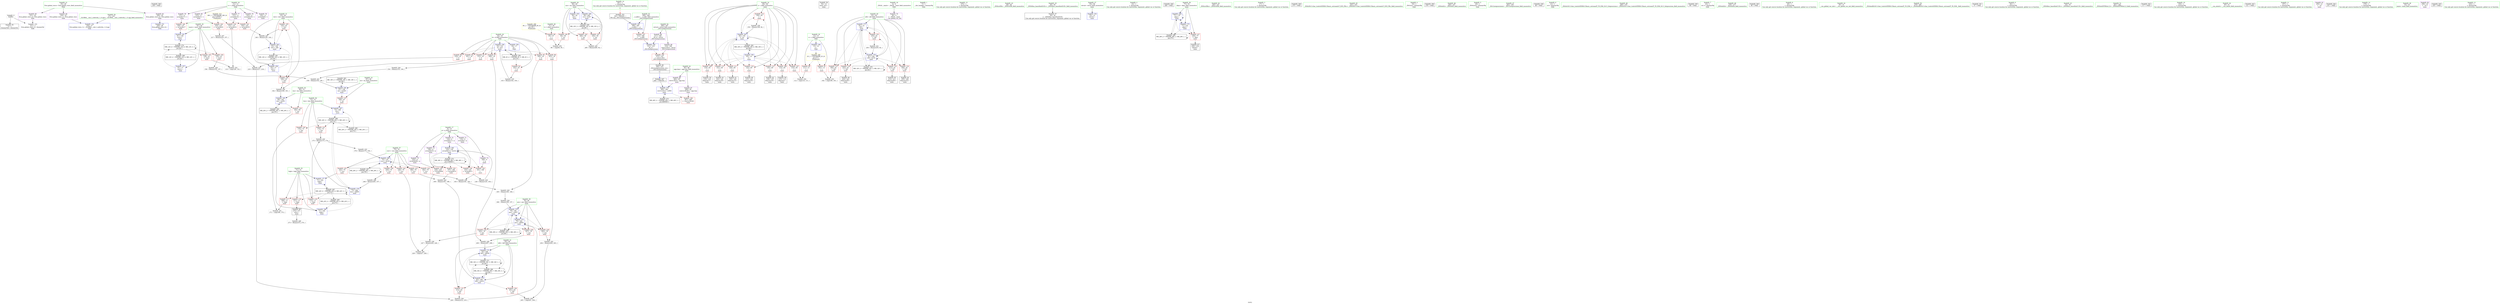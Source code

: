 digraph "SVFG" {
	label="SVFG";

	Node0x55c12ba11480 [shape=record,color=grey,label="{NodeID: 0\nNullPtr}"];
	Node0x55c12ba11480 -> Node0x55c12ba37900[style=solid];
	Node0x55c12ba11480 -> Node0x55c12ba3da50[style=solid];
	Node0x55c12ba6cf40 [shape=record,color=black,label="{NodeID: 346\n259 = PHI()\n}"];
	Node0x55c12ba50790 [shape=record,color=black,label="{NodeID: 263\nMR_18V_2 = PHI(MR_18V_3, MR_18V_1, )\npts\{68 \}\n}"];
	Node0x55c12ba50790 -> Node0x55c12ba3e370[style=dashed];
	Node0x55c12ba3f070 [shape=record,color=blue,label="{NodeID: 180\n59\<--285\nzzz\<--inc67\nmain\n}"];
	Node0x55c12ba3f070 -> Node0x55c12ba4f390[style=dashed];
	Node0x55c12ba36b20 [shape=record,color=red,label="{NodeID: 97\n208\<--16\n\<--d\nmain\n}"];
	Node0x55c12ba36b20 -> Node0x55c12ba44990[style=solid];
	Node0x55c12ba346d0 [shape=record,color=green,label="{NodeID: 14\n261\<--1\n\<--dummyObj\nCan only get source location for instruction, argument, global var or function.|{<s0>11}}"];
	Node0x55c12ba346d0:s0 -> Node0x55c12ba6d440[style=solid,color=red];
	Node0x55c12ba36660 [shape=record,color=red,label="{NodeID: 111\n129\<--65\n\<--i\nmain\n}"];
	Node0x55c12ba36660 -> Node0x55c12ba37e40[style=solid];
	Node0x55c12ba35170 [shape=record,color=green,label="{NodeID: 28\n57\<--58\nt\<--t_field_insensitive\nmain\n}"];
	Node0x55c12ba35170 -> Node0x55c12ba36cc0[style=solid];
	Node0x55c12ba3c300 [shape=record,color=red,label="{NodeID: 125\n242\<--75\n\<--curr\nmain\n}"];
	Node0x55c12ba3c300 -> Node0x55c12ba3ee00[style=solid];
	Node0x55c12ba35cd0 [shape=record,color=green,label="{NodeID: 42\n85\<--86\nagg.tmp\<--agg.tmp_field_insensitive\nmain\n}"];
	Node0x55c12ba35cd0 -> Node0x55c12ba39320[style=solid];
	Node0x55c12ba35cd0 -> Node0x55c12ba393f0[style=solid];
	Node0x55c12ba3ce60 [shape=record,color=red,label="{NodeID: 139\n132\<--131\n\<--arrayidx14\nmain\n}"];
	Node0x55c12ba3ce60 -> Node0x55c12ba44e10[style=solid];
	Node0x55c12ba37a00 [shape=record,color=black,label="{NodeID: 56\n54\<--14\nmain_ret\<--\nmain\n}"];
	Node0x55c12ba43610 [shape=record,color=grey,label="{NodeID: 236\n183 = Binary(181, 182, )\n}"];
	Node0x55c12ba43610 -> Node0x55c12ba42b90[style=solid];
	Node0x55c12ba3da50 [shape=record,color=blue, style = dotted,label="{NodeID: 153\n331\<--3\nllvm.global_ctors_2\<--dummyVal\nGlob }"];
	Node0x55c12ba38590 [shape=record,color=purple,label="{NodeID: 70\n36\<--4\n\<--_ZStL8__ioinit\n__cxx_global_var_init\n}"];
	Node0x55c12ba44b10 [shape=record,color=grey,label="{NodeID: 250\n229 = cmp(227, 228, )\n}"];
	Node0x55c12ba3e5e0 [shape=record,color=blue,label="{NodeID: 167\n73\<--166\nlow\<--\nmain\n}"];
	Node0x55c12ba3e5e0 -> Node0x55c12ba58890[style=dashed];
	Node0x55c12ba39120 [shape=record,color=purple,label="{NodeID: 84\n330\<--25\nllvm.global_ctors_1\<--llvm.global_ctors\nGlob }"];
	Node0x55c12ba39120 -> Node0x55c12ba3d950[style=solid];
	Node0x55c12ba11b40 [shape=record,color=green,label="{NodeID: 1\n7\<--1\n__dso_handle\<--dummyObj\nGlob }"];
	Node0x55c12ba6d040 [shape=record,color=black,label="{NodeID: 347\n260 = PHI(304, )\n}"];
	Node0x55c12ba6d040 -> Node0x55c12ba3efa0[style=solid];
	Node0x55c12ba50c90 [shape=record,color=black,label="{NodeID: 264\nMR_20V_2 = PHI(MR_20V_3, MR_20V_1, )\npts\{70 \}\n}"];
	Node0x55c12ba50c90 -> Node0x55c12ba3e440[style=dashed];
	Node0x55c12ba3f140 [shape=record,color=blue,label="{NodeID: 181\n308\<--305\n__n.addr\<--__n\n_ZSt12setprecisioni\n}"];
	Node0x55c12ba3f140 -> Node0x55c12ba3d4e0[style=dashed];
	Node0x55c12ba36bf0 [shape=record,color=red,label="{NodeID: 98\n218\<--16\n\<--d\nmain\n}"];
	Node0x55c12ba36bf0 -> Node0x55c12ba43790[style=solid];
	Node0x55c12ba34760 [shape=record,color=green,label="{NodeID: 15\n274\<--1\n\<--dummyObj\nCan only get source location for instruction, argument, global var or function.}"];
	Node0x55c12ba36730 [shape=record,color=red,label="{NodeID: 112\n135\<--65\n\<--i\nmain\n}"];
	Node0x55c12ba36730 -> Node0x55c12ba37f10[style=solid];
	Node0x55c12ba35240 [shape=record,color=green,label="{NodeID: 29\n59\<--60\nzzz\<--zzz_field_insensitive\nmain\n}"];
	Node0x55c12ba35240 -> Node0x55c12ba36d90[style=solid];
	Node0x55c12ba35240 -> Node0x55c12ba36e60[style=solid];
	Node0x55c12ba35240 -> Node0x55c12ba36f30[style=solid];
	Node0x55c12ba35240 -> Node0x55c12ba3dc20[style=solid];
	Node0x55c12ba35240 -> Node0x55c12ba3f070[style=solid];
	Node0x55c12ba3c3d0 [shape=record,color=red,label="{NodeID: 126\n245\<--75\n\<--curr\nmain\n}"];
	Node0x55c12ba3c3d0 -> Node0x55c12ba44810[style=solid];
	Node0x55c12ba35da0 [shape=record,color=green,label="{NodeID: 43\n89\<--90\n_ZNSirsERi\<--_ZNSirsERi_field_insensitive\n}"];
	Node0x55c12ba3cf30 [shape=record,color=red,label="{NodeID: 140\n138\<--137\n\<--arrayidx17\nmain\n}"];
	Node0x55c12ba3cf30 -> Node0x55c12ba3e100[style=solid];
	Node0x55c12ba37ad0 [shape=record,color=black,label="{NodeID: 57\n38\<--39\n\<--_ZNSt8ios_base4InitD1Ev\nCan only get source location for instruction, argument, global var or function.}"];
	Node0x55c12ba43790 [shape=record,color=grey,label="{NodeID: 237\n219 = Binary(217, 218, )\n}"];
	Node0x55c12ba43790 -> Node0x55c12ba43910[style=solid];
	Node0x55c12ba3db50 [shape=record,color=blue,label="{NodeID: 154\n55\<--14\nretval\<--\nmain\n}"];
	Node0x55c12ba38660 [shape=record,color=purple,label="{NodeID: 71\n116\<--8\narrayidx\<--p\nmain\n}"];
	Node0x55c12ba44c90 [shape=record,color=grey,label="{NodeID: 251\n171 = cmp(169, 170, )\n}"];
	Node0x55c12ba3e6b0 [shape=record,color=blue,label="{NodeID: 168\n75\<--176\ncurr\<--div24\nmain\n}"];
	Node0x55c12ba3e6b0 -> Node0x55c12ba3c090[style=dashed];
	Node0x55c12ba3e6b0 -> Node0x55c12ba3c160[style=dashed];
	Node0x55c12ba3e6b0 -> Node0x55c12ba3c230[style=dashed];
	Node0x55c12ba3e6b0 -> Node0x55c12ba3c300[style=dashed];
	Node0x55c12ba3e6b0 -> Node0x55c12ba3c3d0[style=dashed];
	Node0x55c12ba3e6b0 -> Node0x55c12ba3e6b0[style=dashed];
	Node0x55c12ba3e6b0 -> Node0x55c12ba51b90[style=dashed];
	Node0x55c12ba39220 [shape=record,color=purple,label="{NodeID: 85\n331\<--25\nllvm.global_ctors_2\<--llvm.global_ctors\nGlob }"];
	Node0x55c12ba39220 -> Node0x55c12ba3da50[style=solid];
	Node0x55c12ba15340 [shape=record,color=green,label="{NodeID: 2\n14\<--1\n\<--dummyObj\nCan only get source location for instruction, argument, global var or function.}"];
	Node0x55c12ba6d1d0 [shape=record,color=black,label="{NodeID: 348\n268 = PHI()\n}"];
	Node0x55c12ba51190 [shape=record,color=black,label="{NodeID: 265\nMR_22V_2 = PHI(MR_22V_4, MR_22V_1, )\npts\{72 \}\n}"];
	Node0x55c12ba51190 -> Node0x55c12ba3e510[style=dashed];
	Node0x55c12ba3f210 [shape=record,color=blue,label="{NodeID: 182\n311\<--312\n_M_n\<--\n_ZSt12setprecisioni\n}"];
	Node0x55c12ba3f210 -> Node0x55c12ba3d5b0[style=dashed];
	Node0x55c12ba36cc0 [shape=record,color=red,label="{NodeID: 99\n95\<--57\n\<--t\nmain\n}"];
	Node0x55c12ba36cc0 -> Node0x55c12ba3ab90[style=solid];
	Node0x55c12ba347f0 [shape=record,color=green,label="{NodeID: 16\n4\<--6\n_ZStL8__ioinit\<--_ZStL8__ioinit_field_insensitive\nGlob }"];
	Node0x55c12ba347f0 -> Node0x55c12ba38590[style=solid];
	Node0x55c12ba36800 [shape=record,color=red,label="{NodeID: 113\n141\<--65\n\<--i\nmain\n}"];
	Node0x55c12ba36800 -> Node0x55c12ba37fe0[style=solid];
	Node0x55c12ba35310 [shape=record,color=green,label="{NodeID: 30\n61\<--62\nmaxv\<--maxv_field_insensitive\nmain\n}"];
	Node0x55c12ba35310 -> Node0x55c12ba37000[style=solid];
	Node0x55c12ba35310 -> Node0x55c12ba370d0[style=solid];
	Node0x55c12ba35310 -> Node0x55c12ba3ddc0[style=solid];
	Node0x55c12ba35310 -> Node0x55c12ba3e100[style=solid];
	Node0x55c12ba3c4a0 [shape=record,color=red,label="{NodeID: 127\n239\<--77\n\<--okay\nmain\n}"];
	Node0x55c12ba3c4a0 -> Node0x55c12ba38320[style=solid];
	Node0x55c12ba35e70 [shape=record,color=green,label="{NodeID: 44\n100\<--101\n_ZNSirsERx\<--_ZNSirsERx_field_insensitive\n}"];
	Node0x55c12ba3d000 [shape=record,color=red,label="{NodeID: 141\n144\<--143\n\<--arrayidx19\nmain\n}"];
	Node0x55c12ba3d000 -> Node0x55c12ba42890[style=solid];
	Node0x55c12ba37bd0 [shape=record,color=black,label="{NodeID: 58\n115\<--114\nidxprom\<--\nmain\n}"];
	Node0x55c12ba43910 [shape=record,color=grey,label="{NodeID: 238\n220 = Binary(212, 219, )\n}"];
	Node0x55c12ba43910 -> Node0x55c12ba3eb90[style=solid];
	Node0x55c12ba3dc20 [shape=record,color=blue,label="{NodeID: 155\n59\<--92\nzzz\<--\nmain\n}"];
	Node0x55c12ba3dc20 -> Node0x55c12ba4f390[style=dashed];
	Node0x55c12ba38730 [shape=record,color=purple,label="{NodeID: 72\n124\<--8\narrayidx11\<--p\nmain\n}"];
	Node0x55c12ba38730 -> Node0x55c12ba3cd90[style=solid];
	Node0x55c12ba38730 -> Node0x55c12ba3e030[style=solid];
	Node0x55c12ba44e10 [shape=record,color=grey,label="{NodeID: 252\n133 = cmp(128, 132, )\n}"];
	Node0x55c12ba3e780 [shape=record,color=blue,label="{NodeID: 169\n77\<--179\nokay\<--\nmain\n}"];
	Node0x55c12ba3e780 -> Node0x55c12ba3c4a0[style=dashed];
	Node0x55c12ba3e780 -> Node0x55c12ba3e780[style=dashed];
	Node0x55c12ba3e780 -> Node0x55c12ba3ec60[style=dashed];
	Node0x55c12ba3e780 -> Node0x55c12ba52090[style=dashed];
	Node0x55c12ba39320 [shape=record,color=purple,label="{NodeID: 86\n264\<--85\ncoerce.dive\<--agg.tmp\nmain\n}"];
	Node0x55c12ba39320 -> Node0x55c12ba3efa0[style=solid];
	Node0x55c12ba11dd0 [shape=record,color=green,label="{NodeID: 3\n17\<--1\n\<--dummyObj\nCan only get source location for instruction, argument, global var or function.}"];
	Node0x55c12ba6d2a0 [shape=record,color=black,label="{NodeID: 349\n275 = PHI()\n}"];
	Node0x55c12ba51690 [shape=record,color=black,label="{NodeID: 266\nMR_24V_2 = PHI(MR_24V_4, MR_24V_1, )\npts\{74 \}\n}"];
	Node0x55c12ba51690 -> Node0x55c12ba3e5e0[style=dashed];
	Node0x55c12ba36d90 [shape=record,color=red,label="{NodeID: 100\n94\<--59\n\<--zzz\nmain\n}"];
	Node0x55c12ba36d90 -> Node0x55c12ba3ab90[style=solid];
	Node0x55c12ba34880 [shape=record,color=green,label="{NodeID: 17\n8\<--10\np\<--p_field_insensitive\nGlob }"];
	Node0x55c12ba34880 -> Node0x55c12ba38660[style=solid];
	Node0x55c12ba34880 -> Node0x55c12ba38730[style=solid];
	Node0x55c12ba34880 -> Node0x55c12ba38800[style=solid];
	Node0x55c12ba34880 -> Node0x55c12ba388d0[style=solid];
	Node0x55c12ba34880 -> Node0x55c12ba389a0[style=solid];
	Node0x55c12ba368d0 [shape=record,color=red,label="{NodeID: 114\n149\<--65\n\<--i\nmain\n}"];
	Node0x55c12ba368d0 -> Node0x55c12ba42710[style=solid];
	Node0x55c12ba353e0 [shape=record,color=green,label="{NodeID: 31\n63\<--64\ntotv\<--totv_field_insensitive\nmain\n}"];
	Node0x55c12ba353e0 -> Node0x55c12ba371a0[style=solid];
	Node0x55c12ba353e0 -> Node0x55c12ba36250[style=solid];
	Node0x55c12ba353e0 -> Node0x55c12ba3de90[style=solid];
	Node0x55c12ba353e0 -> Node0x55c12ba3e1d0[style=solid];
	Node0x55c12ba3c570 [shape=record,color=red,label="{NodeID: 128\n202\<--79\n\<--pos\nmain\n}"];
	Node0x55c12ba3c570 -> Node0x55c12ba43f10[style=solid];
	Node0x55c12ba35f40 [shape=record,color=green,label="{NodeID: 45\n252\<--253\n_ZStlsISt11char_traitsIcEERSt13basic_ostreamIcT_ES5_PKc\<--_ZStlsISt11char_traitsIcEERSt13basic_ostreamIcT_ES5_PKc_field_insensitive\n}"];
	Node0x55c12ba3d0d0 [shape=record,color=red,label="{NodeID: 142\n181\<--180\n\<--\nmain\n}"];
	Node0x55c12ba3d0d0 -> Node0x55c12ba43610[style=solid];
	Node0x55c12ba37ca0 [shape=record,color=black,label="{NodeID: 59\n119\<--118\nidxprom7\<--\nmain\n}"];
	Node0x55c12ba43a90 [shape=record,color=grey,label="{NodeID: 239\n156 = Binary(155, 157, )\n}"];
	Node0x55c12ba43a90 -> Node0x55c12ba43d90[style=solid];
	Node0x55c12ba3dcf0 [shape=record,color=blue,label="{NodeID: 156\n16\<--103\nd\<--mul\nmain\n}"];
	Node0x55c12ba3dcf0 -> Node0x55c12ba398d0[style=dashed];
	Node0x55c12ba3dcf0 -> Node0x55c12ba399a0[style=dashed];
	Node0x55c12ba3dcf0 -> Node0x55c12ba39a70[style=dashed];
	Node0x55c12ba3dcf0 -> Node0x55c12ba36a50[style=dashed];
	Node0x55c12ba3dcf0 -> Node0x55c12ba36b20[style=dashed];
	Node0x55c12ba3dcf0 -> Node0x55c12ba36bf0[style=dashed];
	Node0x55c12ba3dcf0 -> Node0x55c12ba4ee90[style=dashed];
	Node0x55c12ba38800 [shape=record,color=purple,label="{NodeID: 73\n180\<--8\n\<--p\nmain\n}"];
	Node0x55c12ba38800 -> Node0x55c12ba3d0d0[style=solid];
	Node0x55c12ba44f90 [shape=record,color=grey,label="{NodeID: 253\n192 = cmp(190, 191, )\n}"];
	Node0x55c12ba3e850 [shape=record,color=blue,label="{NodeID: 170\n79\<--186\npos\<--sub27\nmain\n}"];
	Node0x55c12ba3e850 -> Node0x55c12ba3c570[style=dashed];
	Node0x55c12ba3e850 -> Node0x55c12ba3c640[style=dashed];
	Node0x55c12ba3e850 -> Node0x55c12ba3e850[style=dashed];
	Node0x55c12ba3e850 -> Node0x55c12ba3eb90[style=dashed];
	Node0x55c12ba3e850 -> Node0x55c12ba52590[style=dashed];
	Node0x55c12ba393f0 [shape=record,color=purple,label="{NodeID: 87\n266\<--85\ncoerce.dive61\<--agg.tmp\nmain\n}"];
	Node0x55c12ba393f0 -> Node0x55c12ba3d410[style=solid];
	Node0x55c12ba11e60 [shape=record,color=green,label="{NodeID: 4\n19\<--1\n_ZSt3cin\<--dummyObj\nGlob }"];
	Node0x55c12ba6d370 [shape=record,color=black,label="{NodeID: 350\n278 = PHI()\n}"];
	Node0x55c12ba51b90 [shape=record,color=black,label="{NodeID: 267\nMR_26V_2 = PHI(MR_26V_3, MR_26V_1, )\npts\{76 \}\n}"];
	Node0x55c12ba51b90 -> Node0x55c12ba3e6b0[style=dashed];
	Node0x55c12ba51b90 -> Node0x55c12ba51b90[style=dashed];
	Node0x55c12ba36e60 [shape=record,color=red,label="{NodeID: 101\n254\<--59\n\<--zzz\nmain\n}"];
	Node0x55c12ba34950 [shape=record,color=green,label="{NodeID: 18\n11\<--12\nv\<--v_field_insensitive\nGlob }"];
	Node0x55c12ba34950 -> Node0x55c12ba38a70[style=solid];
	Node0x55c12ba34950 -> Node0x55c12ba38b40[style=solid];
	Node0x55c12ba34950 -> Node0x55c12ba38c10[style=solid];
	Node0x55c12ba34950 -> Node0x55c12ba38ce0[style=solid];
	Node0x55c12ba34950 -> Node0x55c12ba38db0[style=solid];
	Node0x55c12ba3bb60 [shape=record,color=red,label="{NodeID: 115\n166\<--67\n\<--mi\nmain\n}"];
	Node0x55c12ba3bb60 -> Node0x55c12ba3e5e0[style=solid];
	Node0x55c12ba354b0 [shape=record,color=green,label="{NodeID: 32\n65\<--66\ni\<--i_field_insensitive\nmain\n}"];
	Node0x55c12ba354b0 -> Node0x55c12ba36320[style=solid];
	Node0x55c12ba354b0 -> Node0x55c12ba363f0[style=solid];
	Node0x55c12ba354b0 -> Node0x55c12ba364c0[style=solid];
	Node0x55c12ba354b0 -> Node0x55c12ba36590[style=solid];
	Node0x55c12ba354b0 -> Node0x55c12ba36660[style=solid];
	Node0x55c12ba354b0 -> Node0x55c12ba36730[style=solid];
	Node0x55c12ba354b0 -> Node0x55c12ba36800[style=solid];
	Node0x55c12ba354b0 -> Node0x55c12ba368d0[style=solid];
	Node0x55c12ba354b0 -> Node0x55c12ba3df60[style=solid];
	Node0x55c12ba354b0 -> Node0x55c12ba3e2a0[style=solid];
	Node0x55c12ba3c640 [shape=record,color=red,label="{NodeID: 129\n207\<--79\n\<--pos\nmain\n}"];
	Node0x55c12ba3c640 -> Node0x55c12ba44990[style=solid];
	Node0x55c12ba36040 [shape=record,color=green,label="{NodeID: 46\n256\<--257\n_ZNSolsEi\<--_ZNSolsEi_field_insensitive\n}"];
	Node0x55c12ba42710 [shape=record,color=grey,label="{NodeID: 226\n150 = Binary(149, 92, )\n}"];
	Node0x55c12ba42710 -> Node0x55c12ba3e2a0[style=solid];
	Node0x55c12ba3d1a0 [shape=record,color=red,label="{NodeID: 143\n197\<--196\n\<--arrayidx33\nmain\n}"];
	Node0x55c12ba3d1a0 -> Node0x55c12ba44090[style=solid];
	Node0x55c12ba37d70 [shape=record,color=black,label="{NodeID: 60\n123\<--122\nidxprom10\<--\nmain\n}"];
	Node0x55c12ba43c10 [shape=record,color=grey,label="{NodeID: 240\n154 = Binary(153, 104, )\n}"];
	Node0x55c12ba43c10 -> Node0x55c12ba43d90[style=solid];
	Node0x55c12ba3ddc0 [shape=record,color=blue,label="{NodeID: 157\n61\<--17\nmaxv\<--\nmain\n}"];
	Node0x55c12ba3ddc0 -> Node0x55c12ba53e90[style=dashed];
	Node0x55c12ba388d0 [shape=record,color=purple,label="{NodeID: 74\n196\<--8\narrayidx33\<--p\nmain\n}"];
	Node0x55c12ba388d0 -> Node0x55c12ba3d1a0[style=solid];
	Node0x55c12ba45110 [shape=record,color=grey,label="{NodeID: 254\n112 = cmp(110, 111, )\n}"];
	Node0x55c12ba3e920 [shape=record,color=blue,label="{NodeID: 171\n81\<--14\ni28\<--\nmain\n}"];
	Node0x55c12ba3e920 -> Node0x55c12ba3c7e0[style=dashed];
	Node0x55c12ba3e920 -> Node0x55c12ba3c8b0[style=dashed];
	Node0x55c12ba3e920 -> Node0x55c12ba3c980[style=dashed];
	Node0x55c12ba3e920 -> Node0x55c12ba3ca50[style=dashed];
	Node0x55c12ba3e920 -> Node0x55c12ba3cb20[style=dashed];
	Node0x55c12ba3e920 -> Node0x55c12ba3e920[style=dashed];
	Node0x55c12ba3e920 -> Node0x55c12ba3ed30[style=dashed];
	Node0x55c12ba3e920 -> Node0x55c12ba52a90[style=dashed];
	Node0x55c12ba394c0 [shape=record,color=purple,label="{NodeID: 88\n311\<--306\n_M_n\<--retval\n_ZSt12setprecisioni\n}"];
	Node0x55c12ba394c0 -> Node0x55c12ba3f210[style=solid];
	Node0x55c12ba116a0 [shape=record,color=green,label="{NodeID: 5\n20\<--1\n_ZSt4cout\<--dummyObj\nGlob }"];
	Node0x55c12ba6d440 [shape=record,color=black,label="{NodeID: 351\n305 = PHI(261, )\n0th arg _ZSt12setprecisioni }"];
	Node0x55c12ba6d440 -> Node0x55c12ba3f140[style=solid];
	Node0x55c12ba52090 [shape=record,color=black,label="{NodeID: 268\nMR_28V_2 = PHI(MR_28V_3, MR_28V_1, )\npts\{78 \}\n}"];
	Node0x55c12ba52090 -> Node0x55c12ba3e780[style=dashed];
	Node0x55c12ba52090 -> Node0x55c12ba52090[style=dashed];
	Node0x55c12ba36f30 [shape=record,color=red,label="{NodeID: 102\n284\<--59\n\<--zzz\nmain\n}"];
	Node0x55c12ba36f30 -> Node0x55c12ba44390[style=solid];
	Node0x55c12ba34a20 [shape=record,color=green,label="{NodeID: 19\n13\<--15\nc\<--c_field_insensitive\nGlob }"];
	Node0x55c12ba34a20 -> Node0x55c12ba39660[style=solid];
	Node0x55c12ba34a20 -> Node0x55c12ba39730[style=solid];
	Node0x55c12ba34a20 -> Node0x55c12ba3d680[style=solid];
	Node0x55c12ba3bbf0 [shape=record,color=red,label="{NodeID: 116\n164\<--69\n\<--ma\nmain\n}"];
	Node0x55c12ba3bbf0 -> Node0x55c12ba3e510[style=solid];
	Node0x55c12ba35580 [shape=record,color=green,label="{NodeID: 33\n67\<--68\nmi\<--mi_field_insensitive\nmain\n}"];
	Node0x55c12ba35580 -> Node0x55c12ba3bb60[style=solid];
	Node0x55c12ba35580 -> Node0x55c12ba3e370[style=solid];
	Node0x55c12ba5b290 [shape=record,color=yellow,style=double,label="{NodeID: 296\n2V_1 = ENCHI(MR_2V_0)\npts\{15 \}\nFun[main]}"];
	Node0x55c12ba5b290 -> Node0x55c12ba39660[style=dashed];
	Node0x55c12ba5b290 -> Node0x55c12ba39730[style=dashed];
	Node0x55c12ba3c710 [shape=record,color=red,label="{NodeID: 130\n222\<--79\n\<--pos\nmain\n}"];
	Node0x55c12ba3c710 -> Node0x55c12ba42a10[style=solid];
	Node0x55c12ba36140 [shape=record,color=green,label="{NodeID: 47\n262\<--263\n_ZSt12setprecisioni\<--_ZSt12setprecisioni_field_insensitive\n}"];
	Node0x55c12ba42890 [shape=record,color=grey,label="{NodeID: 227\n146 = Binary(145, 144, )\n}"];
	Node0x55c12ba42890 -> Node0x55c12ba3e1d0[style=solid];
	Node0x55c12ba3d270 [shape=record,color=red,label="{NodeID: 144\n216\<--215\n\<--arrayidx41\nmain\n}"];
	Node0x55c12ba3d270 -> Node0x55c12ba44690[style=solid];
	Node0x55c12ba37e40 [shape=record,color=black,label="{NodeID: 61\n130\<--129\nidxprom13\<--\nmain\n}"];
	Node0x55c12ba43d90 [shape=record,color=grey,label="{NodeID: 241\n158 = Binary(154, 156, )\n}"];
	Node0x55c12ba43d90 -> Node0x55c12ba3e370[style=solid];
	Node0x55c12ba3de90 [shape=record,color=blue,label="{NodeID: 158\n63\<--17\ntotv\<--\nmain\n}"];
	Node0x55c12ba3de90 -> Node0x55c12ba371a0[style=dashed];
	Node0x55c12ba3de90 -> Node0x55c12ba36250[style=dashed];
	Node0x55c12ba3de90 -> Node0x55c12ba3e1d0[style=dashed];
	Node0x55c12ba3de90 -> Node0x55c12ba4fd90[style=dashed];
	Node0x55c12ba389a0 [shape=record,color=purple,label="{NodeID: 75\n225\<--8\narrayidx46\<--p\nmain\n}"];
	Node0x55c12ba389a0 -> Node0x55c12ba3d340[style=solid];
	Node0x55c12ba6bf70 [shape=record,color=black,label="{NodeID: 338\n88 = PHI()\n}"];
	Node0x55c12ba3ab90 [shape=record,color=grey,label="{NodeID: 255\n96 = cmp(94, 95, )\n}"];
	Node0x55c12ba3e9f0 [shape=record,color=blue,label="{NodeID: 172\n83\<--199\nleft\<--sub34\nmain\n}"];
	Node0x55c12ba3e9f0 -> Node0x55c12ba3cbf0[style=dashed];
	Node0x55c12ba3e9f0 -> Node0x55c12ba3ccc0[style=dashed];
	Node0x55c12ba3e9f0 -> Node0x55c12ba3eac0[style=dashed];
	Node0x55c12ba3e9f0 -> Node0x55c12ba52f90[style=dashed];
	Node0x55c12ba3e9f0 -> Node0x55c12ba57e90[style=dashed];
	Node0x55c12ba39590 [shape=record,color=purple,label="{NodeID: 89\n314\<--306\ncoerce.dive\<--retval\n_ZSt12setprecisioni\n}"];
	Node0x55c12ba39590 -> Node0x55c12ba3d5b0[style=solid];
	Node0x55c12ba11730 [shape=record,color=green,label="{NodeID: 6\n21\<--1\n.str\<--dummyObj\nGlob }"];
	Node0x55c12ba52590 [shape=record,color=black,label="{NodeID: 269\nMR_30V_2 = PHI(MR_30V_3, MR_30V_1, )\npts\{80 \}\n}"];
	Node0x55c12ba52590 -> Node0x55c12ba3e850[style=dashed];
	Node0x55c12ba52590 -> Node0x55c12ba52590[style=dashed];
	Node0x55c12ba37000 [shape=record,color=red,label="{NodeID: 103\n128\<--61\n\<--maxv\nmain\n}"];
	Node0x55c12ba37000 -> Node0x55c12ba44e10[style=solid];
	Node0x55c12ba34af0 [shape=record,color=green,label="{NodeID: 20\n16\<--18\nd\<--d_field_insensitive\nGlob }"];
	Node0x55c12ba34af0 -> Node0x55c12ba39800[style=solid];
	Node0x55c12ba34af0 -> Node0x55c12ba398d0[style=solid];
	Node0x55c12ba34af0 -> Node0x55c12ba399a0[style=solid];
	Node0x55c12ba34af0 -> Node0x55c12ba39a70[style=solid];
	Node0x55c12ba34af0 -> Node0x55c12ba36a50[style=solid];
	Node0x55c12ba34af0 -> Node0x55c12ba36b20[style=solid];
	Node0x55c12ba34af0 -> Node0x55c12ba36bf0[style=solid];
	Node0x55c12ba34af0 -> Node0x55c12ba3d750[style=solid];
	Node0x55c12ba34af0 -> Node0x55c12ba3dcf0[style=solid];
	Node0x55c12ba3bc80 [shape=record,color=red,label="{NodeID: 117\n169\<--71\n\<--high\nmain\n}"];
	Node0x55c12ba3bc80 -> Node0x55c12ba44c90[style=solid];
	Node0x55c12ba35650 [shape=record,color=green,label="{NodeID: 34\n69\<--70\nma\<--ma_field_insensitive\nmain\n}"];
	Node0x55c12ba35650 -> Node0x55c12ba3bbf0[style=solid];
	Node0x55c12ba35650 -> Node0x55c12ba3e440[style=solid];
	Node0x55c12ba3c7e0 [shape=record,color=red,label="{NodeID: 131\n190\<--81\n\<--i28\nmain\n}"];
	Node0x55c12ba3c7e0 -> Node0x55c12ba44f90[style=solid];
	Node0x55c12ba37260 [shape=record,color=green,label="{NodeID: 48\n269\<--270\n_ZStlsIcSt11char_traitsIcEERSt13basic_ostreamIT_T0_ES6_St13_Setprecision\<--_ZStlsIcSt11char_traitsIcEERSt13basic_ostreamIT_T0_ES6_St13_Setprecision_field_insensitive\n}"];
	Node0x55c12ba42a10 [shape=record,color=grey,label="{NodeID: 228\n227 = Binary(222, 226, )\n}"];
	Node0x55c12ba42a10 -> Node0x55c12ba44b10[style=solid];
	Node0x55c12ba3d340 [shape=record,color=red,label="{NodeID: 145\n226\<--225\n\<--arrayidx46\nmain\n}"];
	Node0x55c12ba3d340 -> Node0x55c12ba42a10[style=solid];
	Node0x55c12ba37f10 [shape=record,color=black,label="{NodeID: 62\n136\<--135\nidxprom16\<--\nmain\n}"];
	Node0x55c12ba43f10 [shape=record,color=grey,label="{NodeID: 242\n204 = Binary(202, 203, )\n}"];
	Node0x55c12ba43f10 -> Node0x55c12ba3ad10[style=solid];
	Node0x55c12ba3df60 [shape=record,color=blue,label="{NodeID: 159\n65\<--14\ni\<--\nmain\n}"];
	Node0x55c12ba3df60 -> Node0x55c12ba36320[style=dashed];
	Node0x55c12ba3df60 -> Node0x55c12ba363f0[style=dashed];
	Node0x55c12ba3df60 -> Node0x55c12ba364c0[style=dashed];
	Node0x55c12ba3df60 -> Node0x55c12ba36590[style=dashed];
	Node0x55c12ba3df60 -> Node0x55c12ba36660[style=dashed];
	Node0x55c12ba3df60 -> Node0x55c12ba36730[style=dashed];
	Node0x55c12ba3df60 -> Node0x55c12ba36800[style=dashed];
	Node0x55c12ba3df60 -> Node0x55c12ba368d0[style=dashed];
	Node0x55c12ba3df60 -> Node0x55c12ba3e2a0[style=dashed];
	Node0x55c12ba3df60 -> Node0x55c12ba50290[style=dashed];
	Node0x55c12ba38a70 [shape=record,color=purple,label="{NodeID: 76\n120\<--11\narrayidx8\<--v\nmain\n}"];
	Node0x55c12b7461f0 [shape=record,color=black,label="{NodeID: 339\n98 = PHI()\n}"];
	Node0x55c12ba3ad10 [shape=record,color=grey,label="{NodeID: 256\n205 = cmp(201, 204, )\n}"];
	Node0x55c12ba3eac0 [shape=record,color=blue,label="{NodeID: 173\n83\<--209\nleft\<--add38\nmain\n}"];
	Node0x55c12ba3eac0 -> Node0x55c12ba3ccc0[style=dashed];
	Node0x55c12ba3eac0 -> Node0x55c12ba52f90[style=dashed];
	Node0x55c12ba3eac0 -> Node0x55c12ba57e90[style=dashed];
	Node0x55c12ba39660 [shape=record,color=red,label="{NodeID: 90\n111\<--13\n\<--c\nmain\n}"];
	Node0x55c12ba39660 -> Node0x55c12ba45110[style=solid];
	Node0x55c12ba117c0 [shape=record,color=green,label="{NodeID: 7\n23\<--1\n.str.1\<--dummyObj\nGlob }"];
	Node0x55c12ba52a90 [shape=record,color=black,label="{NodeID: 270\nMR_32V_2 = PHI(MR_32V_3, MR_32V_1, )\npts\{82 \}\n}"];
	Node0x55c12ba52a90 -> Node0x55c12ba3e920[style=dashed];
	Node0x55c12ba52a90 -> Node0x55c12ba52a90[style=dashed];
	Node0x55c12ba370d0 [shape=record,color=red,label="{NodeID: 104\n155\<--61\n\<--maxv\nmain\n}"];
	Node0x55c12ba370d0 -> Node0x55c12ba43a90[style=solid];
	Node0x55c12ba34bc0 [shape=record,color=green,label="{NodeID: 21\n25\<--29\nllvm.global_ctors\<--llvm.global_ctors_field_insensitive\nGlob }"];
	Node0x55c12ba34bc0 -> Node0x55c12ba39020[style=solid];
	Node0x55c12ba34bc0 -> Node0x55c12ba39120[style=solid];
	Node0x55c12ba34bc0 -> Node0x55c12ba39220[style=solid];
	Node0x55c12ba3bd50 [shape=record,color=red,label="{NodeID: 118\n173\<--71\n\<--high\nmain\n}"];
	Node0x55c12ba3bd50 -> Node0x55c12ba43010[style=solid];
	Node0x55c12ba35720 [shape=record,color=green,label="{NodeID: 35\n71\<--72\nhigh\<--high_field_insensitive\nmain\n}"];
	Node0x55c12ba35720 -> Node0x55c12ba3bc80[style=solid];
	Node0x55c12ba35720 -> Node0x55c12ba3bd50[style=solid];
	Node0x55c12ba35720 -> Node0x55c12ba3be20[style=solid];
	Node0x55c12ba35720 -> Node0x55c12ba3e510[style=solid];
	Node0x55c12ba35720 -> Node0x55c12ba3ee00[style=solid];
	Node0x55c12ba3c8b0 [shape=record,color=red,label="{NodeID: 132\n194\<--81\n\<--i28\nmain\n}"];
	Node0x55c12ba3c8b0 -> Node0x55c12ba380b0[style=solid];
	Node0x55c12ba37360 [shape=record,color=green,label="{NodeID: 49\n276\<--277\n_ZNSolsEd\<--_ZNSolsEd_field_insensitive\n}"];
	Node0x55c12ba42b90 [shape=record,color=grey,label="{NodeID: 229\n185 = Binary(183, 184, )\n}"];
	Node0x55c12ba42b90 -> Node0x55c12ba42d10[style=solid];
	Node0x55c12ba3d410 [shape=record,color=red,label="{NodeID: 146\n267\<--266\n\<--coerce.dive61\nmain\n}"];
	Node0x55c12ba37fe0 [shape=record,color=black,label="{NodeID: 63\n142\<--141\nidxprom18\<--\nmain\n}"];
	Node0x55c12ba44090 [shape=record,color=grey,label="{NodeID: 243\n199 = Binary(197, 198, )\n}"];
	Node0x55c12ba44090 -> Node0x55c12ba3e9f0[style=solid];
	Node0x55c12ba3e030 [shape=record,color=blue,label="{NodeID: 160\n124\<--126\narrayidx11\<--mul12\nmain\n}"];
	Node0x55c12ba3e030 -> Node0x55c12ba3cd90[style=dashed];
	Node0x55c12ba3e030 -> Node0x55c12ba3d0d0[style=dashed];
	Node0x55c12ba3e030 -> Node0x55c12ba3d1a0[style=dashed];
	Node0x55c12ba3e030 -> Node0x55c12ba3d340[style=dashed];
	Node0x55c12ba3e030 -> Node0x55c12ba3e030[style=dashed];
	Node0x55c12ba3e030 -> Node0x55c12ba53490[style=dashed];
	Node0x55c12ba38b40 [shape=record,color=purple,label="{NodeID: 77\n131\<--11\narrayidx14\<--v\nmain\n}"];
	Node0x55c12ba38b40 -> Node0x55c12ba3ce60[style=solid];
	Node0x55c12ba6c8e0 [shape=record,color=black,label="{NodeID: 340\n99 = PHI()\n}"];
	Node0x55c12ba3eb90 [shape=record,color=blue,label="{NodeID: 174\n79\<--220\npos\<--add44\nmain\n}"];
	Node0x55c12ba3eb90 -> Node0x55c12ba3c570[style=dashed];
	Node0x55c12ba3eb90 -> Node0x55c12ba3c640[style=dashed];
	Node0x55c12ba3eb90 -> Node0x55c12ba3c710[style=dashed];
	Node0x55c12ba3eb90 -> Node0x55c12ba3e850[style=dashed];
	Node0x55c12ba3eb90 -> Node0x55c12ba3eb90[style=dashed];
	Node0x55c12ba3eb90 -> Node0x55c12ba52590[style=dashed];
	Node0x55c12ba39730 [shape=record,color=red,label="{NodeID: 91\n191\<--13\n\<--c\nmain\n}"];
	Node0x55c12ba39730 -> Node0x55c12ba44f90[style=solid];
	Node0x55c12ba11850 [shape=record,color=green,label="{NodeID: 8\n26\<--1\n\<--dummyObj\nCan only get source location for instruction, argument, global var or function.}"];
	Node0x55c12ba52f90 [shape=record,color=black,label="{NodeID: 271\nMR_34V_2 = PHI(MR_34V_3, MR_34V_1, )\npts\{84 \}\n}"];
	Node0x55c12ba52f90 -> Node0x55c12ba52f90[style=dashed];
	Node0x55c12ba52f90 -> Node0x55c12ba57e90[style=dashed];
	Node0x55c12ba371a0 [shape=record,color=red,label="{NodeID: 105\n145\<--63\n\<--totv\nmain\n}"];
	Node0x55c12ba371a0 -> Node0x55c12ba42890[style=solid];
	Node0x55c12ba34c90 [shape=record,color=green,label="{NodeID: 22\n30\<--31\n__cxx_global_var_init\<--__cxx_global_var_init_field_insensitive\n}"];
	Node0x55c12ba3be20 [shape=record,color=red,label="{NodeID: 119\n271\<--71\n\<--high\nmain\n}"];
	Node0x55c12ba3be20 -> Node0x55c12ba383f0[style=solid];
	Node0x55c12ba357f0 [shape=record,color=green,label="{NodeID: 36\n73\<--74\nlow\<--low_field_insensitive\nmain\n}"];
	Node0x55c12ba357f0 -> Node0x55c12ba3bef0[style=solid];
	Node0x55c12ba357f0 -> Node0x55c12ba3bfc0[style=solid];
	Node0x55c12ba357f0 -> Node0x55c12ba3e5e0[style=solid];
	Node0x55c12ba357f0 -> Node0x55c12ba3eed0[style=solid];
	Node0x55c12ba5b560 [shape=record,color=yellow,style=double,label="{NodeID: 299\n8V_1 = ENCHI(MR_8V_0)\npts\{58 \}\nFun[main]}"];
	Node0x55c12ba5b560 -> Node0x55c12ba36cc0[style=dashed];
	Node0x55c12ba3c980 [shape=record,color=red,label="{NodeID: 133\n213\<--81\n\<--i28\nmain\n}"];
	Node0x55c12ba3c980 -> Node0x55c12ba38180[style=solid];
	Node0x55c12ba37460 [shape=record,color=green,label="{NodeID: 50\n279\<--280\n_ZSt4endlIcSt11char_traitsIcEERSt13basic_ostreamIT_T0_ES6_\<--_ZSt4endlIcSt11char_traitsIcEERSt13basic_ostreamIT_T0_ES6__field_insensitive\n}"];
	Node0x55c12ba42d10 [shape=record,color=grey,label="{NodeID: 230\n186 = Binary(185, 157, )\n}"];
	Node0x55c12ba42d10 -> Node0x55c12ba3e850[style=solid];
	Node0x55c12ba3d4e0 [shape=record,color=red,label="{NodeID: 147\n312\<--308\n\<--__n.addr\n_ZSt12setprecisioni\n}"];
	Node0x55c12ba3d4e0 -> Node0x55c12ba3f210[style=solid];
	Node0x55c12ba380b0 [shape=record,color=black,label="{NodeID: 64\n195\<--194\nidxprom32\<--\nmain\n}"];
	Node0x55c12ba44210 [shape=record,color=grey,label="{NodeID: 244\n162 = Binary(160, 161, )\n}"];
	Node0x55c12ba44210 -> Node0x55c12ba3e440[style=solid];
	Node0x55c12ba3e100 [shape=record,color=blue,label="{NodeID: 161\n61\<--138\nmaxv\<--\nmain\n}"];
	Node0x55c12ba3e100 -> Node0x55c12ba53e90[style=dashed];
	Node0x55c12ba38c10 [shape=record,color=purple,label="{NodeID: 78\n137\<--11\narrayidx17\<--v\nmain\n}"];
	Node0x55c12ba38c10 -> Node0x55c12ba3cf30[style=solid];
	Node0x55c12ba6c9e0 [shape=record,color=black,label="{NodeID: 341\n37 = PHI()\n}"];
	Node0x55c12ba4ee90 [shape=record,color=black,label="{NodeID: 258\nMR_4V_2 = PHI(MR_4V_3, MR_4V_1, )\npts\{18 \}\n}"];
	Node0x55c12ba4ee90 -> Node0x55c12ba39800[style=dashed];
	Node0x55c12ba4ee90 -> Node0x55c12ba3dcf0[style=dashed];
	Node0x55c12ba3ec60 [shape=record,color=blue,label="{NodeID: 175\n77\<--232\nokay\<--\nmain\n}"];
	Node0x55c12ba3ec60 -> Node0x55c12ba3c4a0[style=dashed];
	Node0x55c12ba3ec60 -> Node0x55c12ba3e780[style=dashed];
	Node0x55c12ba3ec60 -> Node0x55c12ba52090[style=dashed];
	Node0x55c12ba39800 [shape=record,color=red,label="{NodeID: 92\n102\<--16\n\<--d\nmain\n}"];
	Node0x55c12ba39800 -> Node0x55c12ba43490[style=solid];
	Node0x55c12ba34400 [shape=record,color=green,label="{NodeID: 9\n92\<--1\n\<--dummyObj\nCan only get source location for instruction, argument, global var or function.}"];
	Node0x55c12ba53490 [shape=record,color=black,label="{NodeID: 272\nMR_36V_2 = PHI(MR_36V_3, MR_36V_1, )\npts\{100000 \}\n}"];
	Node0x55c12ba53490 -> Node0x55c12ba3cd90[style=dashed];
	Node0x55c12ba53490 -> Node0x55c12ba3d0d0[style=dashed];
	Node0x55c12ba53490 -> Node0x55c12ba3d1a0[style=dashed];
	Node0x55c12ba53490 -> Node0x55c12ba3d340[style=dashed];
	Node0x55c12ba53490 -> Node0x55c12ba3e030[style=dashed];
	Node0x55c12ba53490 -> Node0x55c12ba53490[style=dashed];
	Node0x55c12ba36250 [shape=record,color=red,label="{NodeID: 106\n160\<--63\n\<--totv\nmain\n}"];
	Node0x55c12ba36250 -> Node0x55c12ba44210[style=solid];
	Node0x55c12ba34d60 [shape=record,color=green,label="{NodeID: 23\n34\<--35\n_ZNSt8ios_base4InitC1Ev\<--_ZNSt8ios_base4InitC1Ev_field_insensitive\n}"];
	Node0x55c12ba57e90 [shape=record,color=black,label="{NodeID: 286\nMR_34V_4 = PHI(MR_34V_7, MR_34V_3, )\npts\{84 \}\n}"];
	Node0x55c12ba57e90 -> Node0x55c12ba3e9f0[style=dashed];
	Node0x55c12ba57e90 -> Node0x55c12ba52f90[style=dashed];
	Node0x55c12ba57e90 -> Node0x55c12ba57e90[style=dashed];
	Node0x55c12ba3bef0 [shape=record,color=red,label="{NodeID: 120\n170\<--73\n\<--low\nmain\n}"];
	Node0x55c12ba3bef0 -> Node0x55c12ba44c90[style=solid];
	Node0x55c12ba358c0 [shape=record,color=green,label="{NodeID: 37\n75\<--76\ncurr\<--curr_field_insensitive\nmain\n}"];
	Node0x55c12ba358c0 -> Node0x55c12ba3c090[style=solid];
	Node0x55c12ba358c0 -> Node0x55c12ba3c160[style=solid];
	Node0x55c12ba358c0 -> Node0x55c12ba3c230[style=solid];
	Node0x55c12ba358c0 -> Node0x55c12ba3c300[style=solid];
	Node0x55c12ba358c0 -> Node0x55c12ba3c3d0[style=solid];
	Node0x55c12ba358c0 -> Node0x55c12ba3e6b0[style=solid];
	Node0x55c12ba3ca50 [shape=record,color=red,label="{NodeID: 134\n223\<--81\n\<--i28\nmain\n}"];
	Node0x55c12ba3ca50 -> Node0x55c12ba38250[style=solid];
	Node0x55c12ba37560 [shape=record,color=green,label="{NodeID: 51\n281\<--282\n_ZNSolsEPFRSoS_E\<--_ZNSolsEPFRSoS_E_field_insensitive\n}"];
	Node0x55c12ba5c280 [shape=record,color=yellow,style=double,label="{NodeID: 314\n38V_1 = ENCHI(MR_38V_0)\npts\{120000 \}\nFun[main]}"];
	Node0x55c12ba5c280 -> Node0x55c12ba3ce60[style=dashed];
	Node0x55c12ba5c280 -> Node0x55c12ba3cf30[style=dashed];
	Node0x55c12ba5c280 -> Node0x55c12ba3d000[style=dashed];
	Node0x55c12ba5c280 -> Node0x55c12ba3d270[style=dashed];
	Node0x55c12ba42e90 [shape=record,color=grey,label="{NodeID: 231\n236 = Binary(235, 92, )\n}"];
	Node0x55c12ba42e90 -> Node0x55c12ba3ed30[style=solid];
	Node0x55c12ba3d5b0 [shape=record,color=red,label="{NodeID: 148\n315\<--314\n\<--coerce.dive\n_ZSt12setprecisioni\n}"];
	Node0x55c12ba3d5b0 -> Node0x55c12ba384c0[style=solid];
	Node0x55c12ba38180 [shape=record,color=black,label="{NodeID: 65\n214\<--213\nidxprom40\<--\nmain\n}"];
	Node0x55c12ba44390 [shape=record,color=grey,label="{NodeID: 245\n285 = Binary(284, 92, )\n}"];
	Node0x55c12ba44390 -> Node0x55c12ba3f070[style=solid];
	Node0x55c12ba3e1d0 [shape=record,color=blue,label="{NodeID: 162\n63\<--146\ntotv\<--add\nmain\n}"];
	Node0x55c12ba3e1d0 -> Node0x55c12ba371a0[style=dashed];
	Node0x55c12ba3e1d0 -> Node0x55c12ba36250[style=dashed];
	Node0x55c12ba3e1d0 -> Node0x55c12ba3e1d0[style=dashed];
	Node0x55c12ba3e1d0 -> Node0x55c12ba4fd90[style=dashed];
	Node0x55c12ba38ce0 [shape=record,color=purple,label="{NodeID: 79\n143\<--11\narrayidx19\<--v\nmain\n}"];
	Node0x55c12ba38ce0 -> Node0x55c12ba3d000[style=solid];
	Node0x55c12ba6cae0 [shape=record,color=black,label="{NodeID: 342\n117 = PHI()\n}"];
	Node0x55c12ba4f390 [shape=record,color=black,label="{NodeID: 259\nMR_10V_3 = PHI(MR_10V_4, MR_10V_2, )\npts\{60 \}\n}"];
	Node0x55c12ba4f390 -> Node0x55c12ba36d90[style=dashed];
	Node0x55c12ba4f390 -> Node0x55c12ba36e60[style=dashed];
	Node0x55c12ba4f390 -> Node0x55c12ba36f30[style=dashed];
	Node0x55c12ba4f390 -> Node0x55c12ba3f070[style=dashed];
	Node0x55c12ba3ed30 [shape=record,color=blue,label="{NodeID: 176\n81\<--236\ni28\<--inc52\nmain\n}"];
	Node0x55c12ba3ed30 -> Node0x55c12ba3c7e0[style=dashed];
	Node0x55c12ba3ed30 -> Node0x55c12ba3c8b0[style=dashed];
	Node0x55c12ba3ed30 -> Node0x55c12ba3c980[style=dashed];
	Node0x55c12ba3ed30 -> Node0x55c12ba3ca50[style=dashed];
	Node0x55c12ba3ed30 -> Node0x55c12ba3cb20[style=dashed];
	Node0x55c12ba3ed30 -> Node0x55c12ba3e920[style=dashed];
	Node0x55c12ba3ed30 -> Node0x55c12ba3ed30[style=dashed];
	Node0x55c12ba3ed30 -> Node0x55c12ba52a90[style=dashed];
	Node0x55c12ba398d0 [shape=record,color=red,label="{NodeID: 93\n153\<--16\n\<--d\nmain\n}"];
	Node0x55c12ba398d0 -> Node0x55c12ba43c10[style=solid];
	Node0x55c12ba34490 [shape=record,color=green,label="{NodeID: 10\n104\<--1\n\<--dummyObj\nCan only get source location for instruction, argument, global var or function.}"];
	Node0x55c12ba53990 [shape=record,color=black,label="{NodeID: 273\nMR_40V_2 = PHI(MR_40V_3, MR_40V_1, )\npts\{860000 \}\n}"];
	Node0x55c12ba53990 -> Node0x55c12ba3efa0[style=dashed];
	Node0x55c12ba36320 [shape=record,color=red,label="{NodeID: 107\n110\<--65\n\<--i\nmain\n}"];
	Node0x55c12ba36320 -> Node0x55c12ba45110[style=solid];
	Node0x55c12ba34e30 [shape=record,color=green,label="{NodeID: 24\n40\<--41\n__cxa_atexit\<--__cxa_atexit_field_insensitive\n}"];
	Node0x55c12ba58390 [shape=record,color=black,label="{NodeID: 287\nMR_22V_4 = PHI(MR_22V_6, MR_22V_3, )\npts\{72 \}\n}"];
	Node0x55c12ba58390 -> Node0x55c12ba3bc80[style=dashed];
	Node0x55c12ba58390 -> Node0x55c12ba3bd50[style=dashed];
	Node0x55c12ba58390 -> Node0x55c12ba3be20[style=dashed];
	Node0x55c12ba58390 -> Node0x55c12ba3ee00[style=dashed];
	Node0x55c12ba58390 -> Node0x55c12ba51190[style=dashed];
	Node0x55c12ba58390 -> Node0x55c12ba58390[style=dashed];
	Node0x55c12ba3bfc0 [shape=record,color=red,label="{NodeID: 121\n174\<--73\n\<--low\nmain\n}"];
	Node0x55c12ba3bfc0 -> Node0x55c12ba43010[style=solid];
	Node0x55c12ba35990 [shape=record,color=green,label="{NodeID: 38\n77\<--78\nokay\<--okay_field_insensitive\nmain\n}"];
	Node0x55c12ba35990 -> Node0x55c12ba3c4a0[style=solid];
	Node0x55c12ba35990 -> Node0x55c12ba3e780[style=solid];
	Node0x55c12ba35990 -> Node0x55c12ba3ec60[style=solid];
	Node0x55c12ba3cb20 [shape=record,color=red,label="{NodeID: 135\n235\<--81\n\<--i28\nmain\n}"];
	Node0x55c12ba3cb20 -> Node0x55c12ba42e90[style=solid];
	Node0x55c12ba37660 [shape=record,color=green,label="{NodeID: 52\n306\<--307\nretval\<--retval_field_insensitive\n_ZSt12setprecisioni\n}"];
	Node0x55c12ba37660 -> Node0x55c12ba394c0[style=solid];
	Node0x55c12ba37660 -> Node0x55c12ba39590[style=solid];
	Node0x55c12ba43010 [shape=record,color=grey,label="{NodeID: 232\n175 = Binary(173, 174, )\n}"];
	Node0x55c12ba43010 -> Node0x55c12ba43190[style=solid];
	Node0x55c12ba3d680 [shape=record,color=blue,label="{NodeID: 149\n13\<--14\nc\<--\nGlob }"];
	Node0x55c12ba3d680 -> Node0x55c12ba5b290[style=dashed];
	Node0x55c12ba38250 [shape=record,color=black,label="{NodeID: 66\n224\<--223\nidxprom45\<--\nmain\n}"];
	Node0x55c12ba44510 [shape=record,color=grey,label="{NodeID: 246\n273 = Binary(272, 274, )\n}"];
	Node0x55c12ba3e2a0 [shape=record,color=blue,label="{NodeID: 163\n65\<--150\ni\<--inc\nmain\n}"];
	Node0x55c12ba3e2a0 -> Node0x55c12ba36320[style=dashed];
	Node0x55c12ba3e2a0 -> Node0x55c12ba363f0[style=dashed];
	Node0x55c12ba3e2a0 -> Node0x55c12ba364c0[style=dashed];
	Node0x55c12ba3e2a0 -> Node0x55c12ba36590[style=dashed];
	Node0x55c12ba3e2a0 -> Node0x55c12ba36660[style=dashed];
	Node0x55c12ba3e2a0 -> Node0x55c12ba36730[style=dashed];
	Node0x55c12ba3e2a0 -> Node0x55c12ba36800[style=dashed];
	Node0x55c12ba3e2a0 -> Node0x55c12ba368d0[style=dashed];
	Node0x55c12ba3e2a0 -> Node0x55c12ba3e2a0[style=dashed];
	Node0x55c12ba3e2a0 -> Node0x55c12ba50290[style=dashed];
	Node0x55c12ba38db0 [shape=record,color=purple,label="{NodeID: 80\n215\<--11\narrayidx41\<--v\nmain\n}"];
	Node0x55c12ba38db0 -> Node0x55c12ba3d270[style=solid];
	Node0x55c12ba6cc40 [shape=record,color=black,label="{NodeID: 343\n121 = PHI()\n}"];
	Node0x55c12ba4f890 [shape=record,color=black,label="{NodeID: 260\nMR_12V_2 = PHI(MR_12V_4, MR_12V_1, )\npts\{62 \}\n}"];
	Node0x55c12ba4f890 -> Node0x55c12ba3ddc0[style=dashed];
	Node0x55c12ba3ee00 [shape=record,color=blue,label="{NodeID: 177\n71\<--242\nhigh\<--\nmain\n}"];
	Node0x55c12ba3ee00 -> Node0x55c12ba58390[style=dashed];
	Node0x55c12ba399a0 [shape=record,color=red,label="{NodeID: 94\n161\<--16\n\<--d\nmain\n}"];
	Node0x55c12ba399a0 -> Node0x55c12ba44210[style=solid];
	Node0x55c12ba34520 [shape=record,color=green,label="{NodeID: 11\n157\<--1\n\<--dummyObj\nCan only get source location for instruction, argument, global var or function.}"];
	Node0x55c12ba53e90 [shape=record,color=black,label="{NodeID: 274\nMR_12V_4 = PHI(MR_12V_6, MR_12V_3, )\npts\{62 \}\n}"];
	Node0x55c12ba53e90 -> Node0x55c12ba37000[style=dashed];
	Node0x55c12ba53e90 -> Node0x55c12ba370d0[style=dashed];
	Node0x55c12ba53e90 -> Node0x55c12ba3e100[style=dashed];
	Node0x55c12ba53e90 -> Node0x55c12ba4f890[style=dashed];
	Node0x55c12ba53e90 -> Node0x55c12ba53e90[style=dashed];
	Node0x55c12ba363f0 [shape=record,color=red,label="{NodeID: 108\n114\<--65\n\<--i\nmain\n}"];
	Node0x55c12ba363f0 -> Node0x55c12ba37bd0[style=solid];
	Node0x55c12ba34f00 [shape=record,color=green,label="{NodeID: 25\n39\<--45\n_ZNSt8ios_base4InitD1Ev\<--_ZNSt8ios_base4InitD1Ev_field_insensitive\n}"];
	Node0x55c12ba34f00 -> Node0x55c12ba37ad0[style=solid];
	Node0x55c12ba58890 [shape=record,color=black,label="{NodeID: 288\nMR_24V_4 = PHI(MR_24V_5, MR_24V_3, )\npts\{74 \}\n}"];
	Node0x55c12ba58890 -> Node0x55c12ba3bef0[style=dashed];
	Node0x55c12ba58890 -> Node0x55c12ba3bfc0[style=dashed];
	Node0x55c12ba58890 -> Node0x55c12ba3eed0[style=dashed];
	Node0x55c12ba58890 -> Node0x55c12ba51690[style=dashed];
	Node0x55c12ba58890 -> Node0x55c12ba58890[style=dashed];
	Node0x55c12ba3c090 [shape=record,color=red,label="{NodeID: 122\n182\<--75\n\<--curr\nmain\n}"];
	Node0x55c12ba3c090 -> Node0x55c12ba43610[style=solid];
	Node0x55c12ba35a60 [shape=record,color=green,label="{NodeID: 39\n79\<--80\npos\<--pos_field_insensitive\nmain\n}"];
	Node0x55c12ba35a60 -> Node0x55c12ba3c570[style=solid];
	Node0x55c12ba35a60 -> Node0x55c12ba3c640[style=solid];
	Node0x55c12ba35a60 -> Node0x55c12ba3c710[style=solid];
	Node0x55c12ba35a60 -> Node0x55c12ba3e850[style=solid];
	Node0x55c12ba35a60 -> Node0x55c12ba3eb90[style=solid];
	Node0x55c12ba3cbf0 [shape=record,color=red,label="{NodeID: 136\n201\<--83\n\<--left\nmain\n}"];
	Node0x55c12ba3cbf0 -> Node0x55c12ba3ad10[style=solid];
	Node0x55c12ba37730 [shape=record,color=green,label="{NodeID: 53\n308\<--309\n__n.addr\<--__n.addr_field_insensitive\n_ZSt12setprecisioni\n}"];
	Node0x55c12ba37730 -> Node0x55c12ba3d4e0[style=solid];
	Node0x55c12ba37730 -> Node0x55c12ba3f140[style=solid];
	Node0x55c12ba43190 [shape=record,color=grey,label="{NodeID: 233\n176 = Binary(175, 104, )\n}"];
	Node0x55c12ba43190 -> Node0x55c12ba3e6b0[style=solid];
	Node0x55c12ba3d750 [shape=record,color=blue,label="{NodeID: 150\n16\<--17\nd\<--\nGlob }"];
	Node0x55c12ba3d750 -> Node0x55c12ba4ee90[style=dashed];
	Node0x55c12ba38320 [shape=record,color=black,label="{NodeID: 67\n240\<--239\ntobool\<--\nmain\n}"];
	Node0x55c12ba44690 [shape=record,color=grey,label="{NodeID: 247\n217 = Binary(216, 157, )\n}"];
	Node0x55c12ba44690 -> Node0x55c12ba43790[style=solid];
	Node0x55c12ba3e370 [shape=record,color=blue,label="{NodeID: 164\n67\<--158\nmi\<--mul20\nmain\n}"];
	Node0x55c12ba3e370 -> Node0x55c12ba3bb60[style=dashed];
	Node0x55c12ba3e370 -> Node0x55c12ba50790[style=dashed];
	Node0x55c12ba38e80 [shape=record,color=purple,label="{NodeID: 81\n250\<--21\n\<--.str\nmain\n}"];
	Node0x55c12ba6cd10 [shape=record,color=black,label="{NodeID: 344\n251 = PHI()\n}"];
	Node0x55c12ba4fd90 [shape=record,color=black,label="{NodeID: 261\nMR_14V_2 = PHI(MR_14V_4, MR_14V_1, )\npts\{64 \}\n}"];
	Node0x55c12ba4fd90 -> Node0x55c12ba3de90[style=dashed];
	Node0x55c12ba3eed0 [shape=record,color=blue,label="{NodeID: 178\n73\<--246\nlow\<--add55\nmain\n}"];
	Node0x55c12ba3eed0 -> Node0x55c12ba58890[style=dashed];
	Node0x55c12ba39a70 [shape=record,color=red,label="{NodeID: 95\n184\<--16\n\<--d\nmain\n}"];
	Node0x55c12ba39a70 -> Node0x55c12ba42b90[style=solid];
	Node0x55c12ba345b0 [shape=record,color=green,label="{NodeID: 12\n179\<--1\n\<--dummyObj\nCan only get source location for instruction, argument, global var or function.}"];
	Node0x55c12ba364c0 [shape=record,color=red,label="{NodeID: 109\n118\<--65\n\<--i\nmain\n}"];
	Node0x55c12ba364c0 -> Node0x55c12ba37ca0[style=solid];
	Node0x55c12ba34fd0 [shape=record,color=green,label="{NodeID: 26\n52\<--53\nmain\<--main_field_insensitive\n}"];
	Node0x55c12ba3c160 [shape=record,color=red,label="{NodeID: 123\n198\<--75\n\<--curr\nmain\n}"];
	Node0x55c12ba3c160 -> Node0x55c12ba44090[style=solid];
	Node0x55c12ba35b30 [shape=record,color=green,label="{NodeID: 40\n81\<--82\ni28\<--i28_field_insensitive\nmain\n}"];
	Node0x55c12ba35b30 -> Node0x55c12ba3c7e0[style=solid];
	Node0x55c12ba35b30 -> Node0x55c12ba3c8b0[style=solid];
	Node0x55c12ba35b30 -> Node0x55c12ba3c980[style=solid];
	Node0x55c12ba35b30 -> Node0x55c12ba3ca50[style=solid];
	Node0x55c12ba35b30 -> Node0x55c12ba3cb20[style=solid];
	Node0x55c12ba35b30 -> Node0x55c12ba3e920[style=solid];
	Node0x55c12ba35b30 -> Node0x55c12ba3ed30[style=solid];
	Node0x55c12ba3ccc0 [shape=record,color=red,label="{NodeID: 137\n212\<--83\n\<--left\nmain\n}"];
	Node0x55c12ba3ccc0 -> Node0x55c12ba43910[style=solid];
	Node0x55c12ba37800 [shape=record,color=green,label="{NodeID: 54\n27\<--325\n_GLOBAL__sub_I_cedriclin_1_0.cpp\<--_GLOBAL__sub_I_cedriclin_1_0.cpp_field_insensitive\n}"];
	Node0x55c12ba37800 -> Node0x55c12ba3d950[style=solid];
	Node0x55c12ba43310 [shape=record,color=grey,label="{NodeID: 234\n126 = Binary(125, 104, )\n}"];
	Node0x55c12ba43310 -> Node0x55c12ba3e030[style=solid];
	Node0x55c12ba3d850 [shape=record,color=blue,label="{NodeID: 151\n329\<--26\nllvm.global_ctors_0\<--\nGlob }"];
	Node0x55c12ba383f0 [shape=record,color=black,label="{NodeID: 68\n272\<--271\nconv\<--\nmain\n}"];
	Node0x55c12ba383f0 -> Node0x55c12ba44510[style=solid];
	Node0x55c12ba44810 [shape=record,color=grey,label="{NodeID: 248\n246 = Binary(245, 157, )\n}"];
	Node0x55c12ba44810 -> Node0x55c12ba3eed0[style=solid];
	Node0x55c12ba3e440 [shape=record,color=blue,label="{NodeID: 165\n69\<--162\nma\<--mul21\nmain\n}"];
	Node0x55c12ba3e440 -> Node0x55c12ba3bbf0[style=dashed];
	Node0x55c12ba3e440 -> Node0x55c12ba50c90[style=dashed];
	Node0x55c12ba38f50 [shape=record,color=purple,label="{NodeID: 82\n258\<--23\n\<--.str.1\nmain\n}"];
	Node0x55c12ba6ce40 [shape=record,color=black,label="{NodeID: 345\n255 = PHI()\n}"];
	Node0x55c12ba50290 [shape=record,color=black,label="{NodeID: 262\nMR_16V_2 = PHI(MR_16V_4, MR_16V_1, )\npts\{66 \}\n}"];
	Node0x55c12ba50290 -> Node0x55c12ba3df60[style=dashed];
	Node0x55c12ba3efa0 [shape=record,color=blue,label="{NodeID: 179\n264\<--260\ncoerce.dive\<--call60\nmain\n}"];
	Node0x55c12ba3efa0 -> Node0x55c12ba3d410[style=dashed];
	Node0x55c12ba3efa0 -> Node0x55c12ba53990[style=dashed];
	Node0x55c12ba36a50 [shape=record,color=red,label="{NodeID: 96\n203\<--16\n\<--d\nmain\n}"];
	Node0x55c12ba36a50 -> Node0x55c12ba43f10[style=solid];
	Node0x55c12ba34640 [shape=record,color=green,label="{NodeID: 13\n232\<--1\n\<--dummyObj\nCan only get source location for instruction, argument, global var or function.}"];
	Node0x55c12ba36590 [shape=record,color=red,label="{NodeID: 110\n122\<--65\n\<--i\nmain\n}"];
	Node0x55c12ba36590 -> Node0x55c12ba37d70[style=solid];
	Node0x55c12ba350a0 [shape=record,color=green,label="{NodeID: 27\n55\<--56\nretval\<--retval_field_insensitive\nmain\n}"];
	Node0x55c12ba350a0 -> Node0x55c12ba3db50[style=solid];
	Node0x55c12ba3c230 [shape=record,color=red,label="{NodeID: 124\n228\<--75\n\<--curr\nmain\n}"];
	Node0x55c12ba3c230 -> Node0x55c12ba44b10[style=solid];
	Node0x55c12ba35c00 [shape=record,color=green,label="{NodeID: 41\n83\<--84\nleft\<--left_field_insensitive\nmain\n}"];
	Node0x55c12ba35c00 -> Node0x55c12ba3cbf0[style=solid];
	Node0x55c12ba35c00 -> Node0x55c12ba3ccc0[style=solid];
	Node0x55c12ba35c00 -> Node0x55c12ba3e9f0[style=solid];
	Node0x55c12ba35c00 -> Node0x55c12ba3eac0[style=solid];
	Node0x55c12ba3cd90 [shape=record,color=red,label="{NodeID: 138\n125\<--124\n\<--arrayidx11\nmain\n}"];
	Node0x55c12ba3cd90 -> Node0x55c12ba43310[style=solid];
	Node0x55c12ba37900 [shape=record,color=black,label="{NodeID: 55\n2\<--3\ndummyVal\<--dummyVal\n}"];
	Node0x55c12ba43490 [shape=record,color=grey,label="{NodeID: 235\n103 = Binary(102, 104, )\n}"];
	Node0x55c12ba43490 -> Node0x55c12ba3dcf0[style=solid];
	Node0x55c12ba3d950 [shape=record,color=blue,label="{NodeID: 152\n330\<--27\nllvm.global_ctors_1\<--_GLOBAL__sub_I_cedriclin_1_0.cpp\nGlob }"];
	Node0x55c12ba384c0 [shape=record,color=black,label="{NodeID: 69\n304\<--315\n_ZSt12setprecisioni_ret\<--\n_ZSt12setprecisioni\n|{<s0>11}}"];
	Node0x55c12ba384c0:s0 -> Node0x55c12ba6d040[style=solid,color=blue];
	Node0x55c12ba44990 [shape=record,color=grey,label="{NodeID: 249\n209 = Binary(207, 208, )\n}"];
	Node0x55c12ba44990 -> Node0x55c12ba3eac0[style=solid];
	Node0x55c12ba3e510 [shape=record,color=blue,label="{NodeID: 166\n71\<--164\nhigh\<--\nmain\n}"];
	Node0x55c12ba3e510 -> Node0x55c12ba58390[style=dashed];
	Node0x55c12ba39020 [shape=record,color=purple,label="{NodeID: 83\n329\<--25\nllvm.global_ctors_0\<--llvm.global_ctors\nGlob }"];
	Node0x55c12ba39020 -> Node0x55c12ba3d850[style=solid];
}
